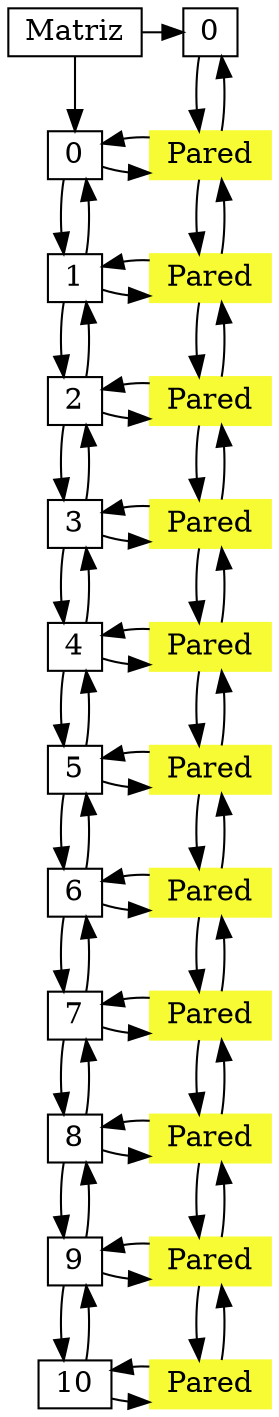 digraph G {
rankdir = TB; 
node [shape=box, width=.1, height=.1]; 
node0 [label = "Matriz", group=-1] 
{ 
rank=same; node0, nodeY0; 
} 
{ 
rank=same; nodeX0, node10000; 
} 
{ 
rank=same; nodeX1, node10001; 
} 
{ 
rank=same; nodeX2, node10002; 
} 
{ 
rank=same; nodeX3, node10003; 
} 
{ 
rank=same; nodeX4, node10004; 
} 
{ 
rank=same; nodeX5, node10005; 
} 
{ 
rank=same; nodeX6, node10006; 
} 
{ 
rank=same; nodeX7, node10007; 
} 
{ 
rank=same; nodeX8, node10008; 
} 
{ 
rank=same; nodeX9, node10009; 
} 
{ 
rank=same; nodeX10, node10010; 
} 
nodeY0[label = "0", group=0]; 
nodeX0[label = "0", group=-1]; 
nodeX1[label = "1", group=-1]; 
nodeX2[label = "2", group=-1]; 
nodeX3[label = "3", group=-1]; 
nodeX4[label = "4", group=-1]; 
nodeX5[label = "5", group=-1]; 
nodeX6[label = "6", group=-1]; 
nodeX7[label = "7", group=-1]; 
nodeX8[label = "8", group=-1]; 
nodeX9[label = "9", group=-1]; 
nodeX10[label = "10", group=-1]; 
node10000[label = "Pared", group=0, style=filled, color="#F6FB34"]; 
node10001[label = "Pared", group=0, style=filled, color="#F6FB34"]; 
node10002[label = "Pared", group=0, style=filled, color="#F6FB34"]; 
node10003[label = "Pared", group=0, style=filled, color="#F6FB34"]; 
node10004[label = "Pared", group=0, style=filled, color="#F6FB34"]; 
node10005[label = "Pared", group=0, style=filled, color="#F6FB34"]; 
node10006[label = "Pared", group=0, style=filled, color="#F6FB34"]; 
node10007[label = "Pared", group=0, style=filled, color="#F6FB34"]; 
node10008[label = "Pared", group=0, style=filled, color="#F6FB34"]; 
node10009[label = "Pared", group=0, style=filled, color="#F6FB34"]; 
node10010[label = "Pared", group=0, style=filled, color="#F6FB34"]; 
node0->nodeY0; 
node0->nodeX0; 
nodeY0->node10000; 
node10000->nodeY0; 
node10000->node10001; 
node10001->node10000; 
node10001->node10002; 
node10002->node10001; 
node10002->node10003; 
node10003->node10002; 
node10003->node10004; 
node10004->node10003; 
node10004->node10005; 
node10005->node10004; 
node10005->node10006; 
node10006->node10005; 
node10006->node10007; 
node10007->node10006; 
node10007->node10008; 
node10008->node10007; 
node10008->node10009; 
node10009->node10008; 
node10009->node10010; 
node10010->node10009; 
nodeX0->nodeX1;
nodeX1->nodeX0;
nodeX0->node10000; 
node10000->nodeX0; 
nodeX1->nodeX2;
nodeX2->nodeX1;
nodeX1->node10001; 
node10001->nodeX1; 
nodeX2->nodeX3;
nodeX3->nodeX2;
nodeX2->node10002; 
node10002->nodeX2; 
nodeX3->nodeX4;
nodeX4->nodeX3;
nodeX3->node10003; 
node10003->nodeX3; 
nodeX4->nodeX5;
nodeX5->nodeX4;
nodeX4->node10004; 
node10004->nodeX4; 
nodeX5->nodeX6;
nodeX6->nodeX5;
nodeX5->node10005; 
node10005->nodeX5; 
nodeX6->nodeX7;
nodeX7->nodeX6;
nodeX6->node10006; 
node10006->nodeX6; 
nodeX7->nodeX8;
nodeX8->nodeX7;
nodeX7->node10007; 
node10007->nodeX7; 
nodeX8->nodeX9;
nodeX9->nodeX8;
nodeX8->node10008; 
node10008->nodeX8; 
nodeX9->nodeX10;
nodeX10->nodeX9;
nodeX9->node10009; 
node10009->nodeX9; 
nodeX10->node10010; 
node10010->nodeX10; 
}